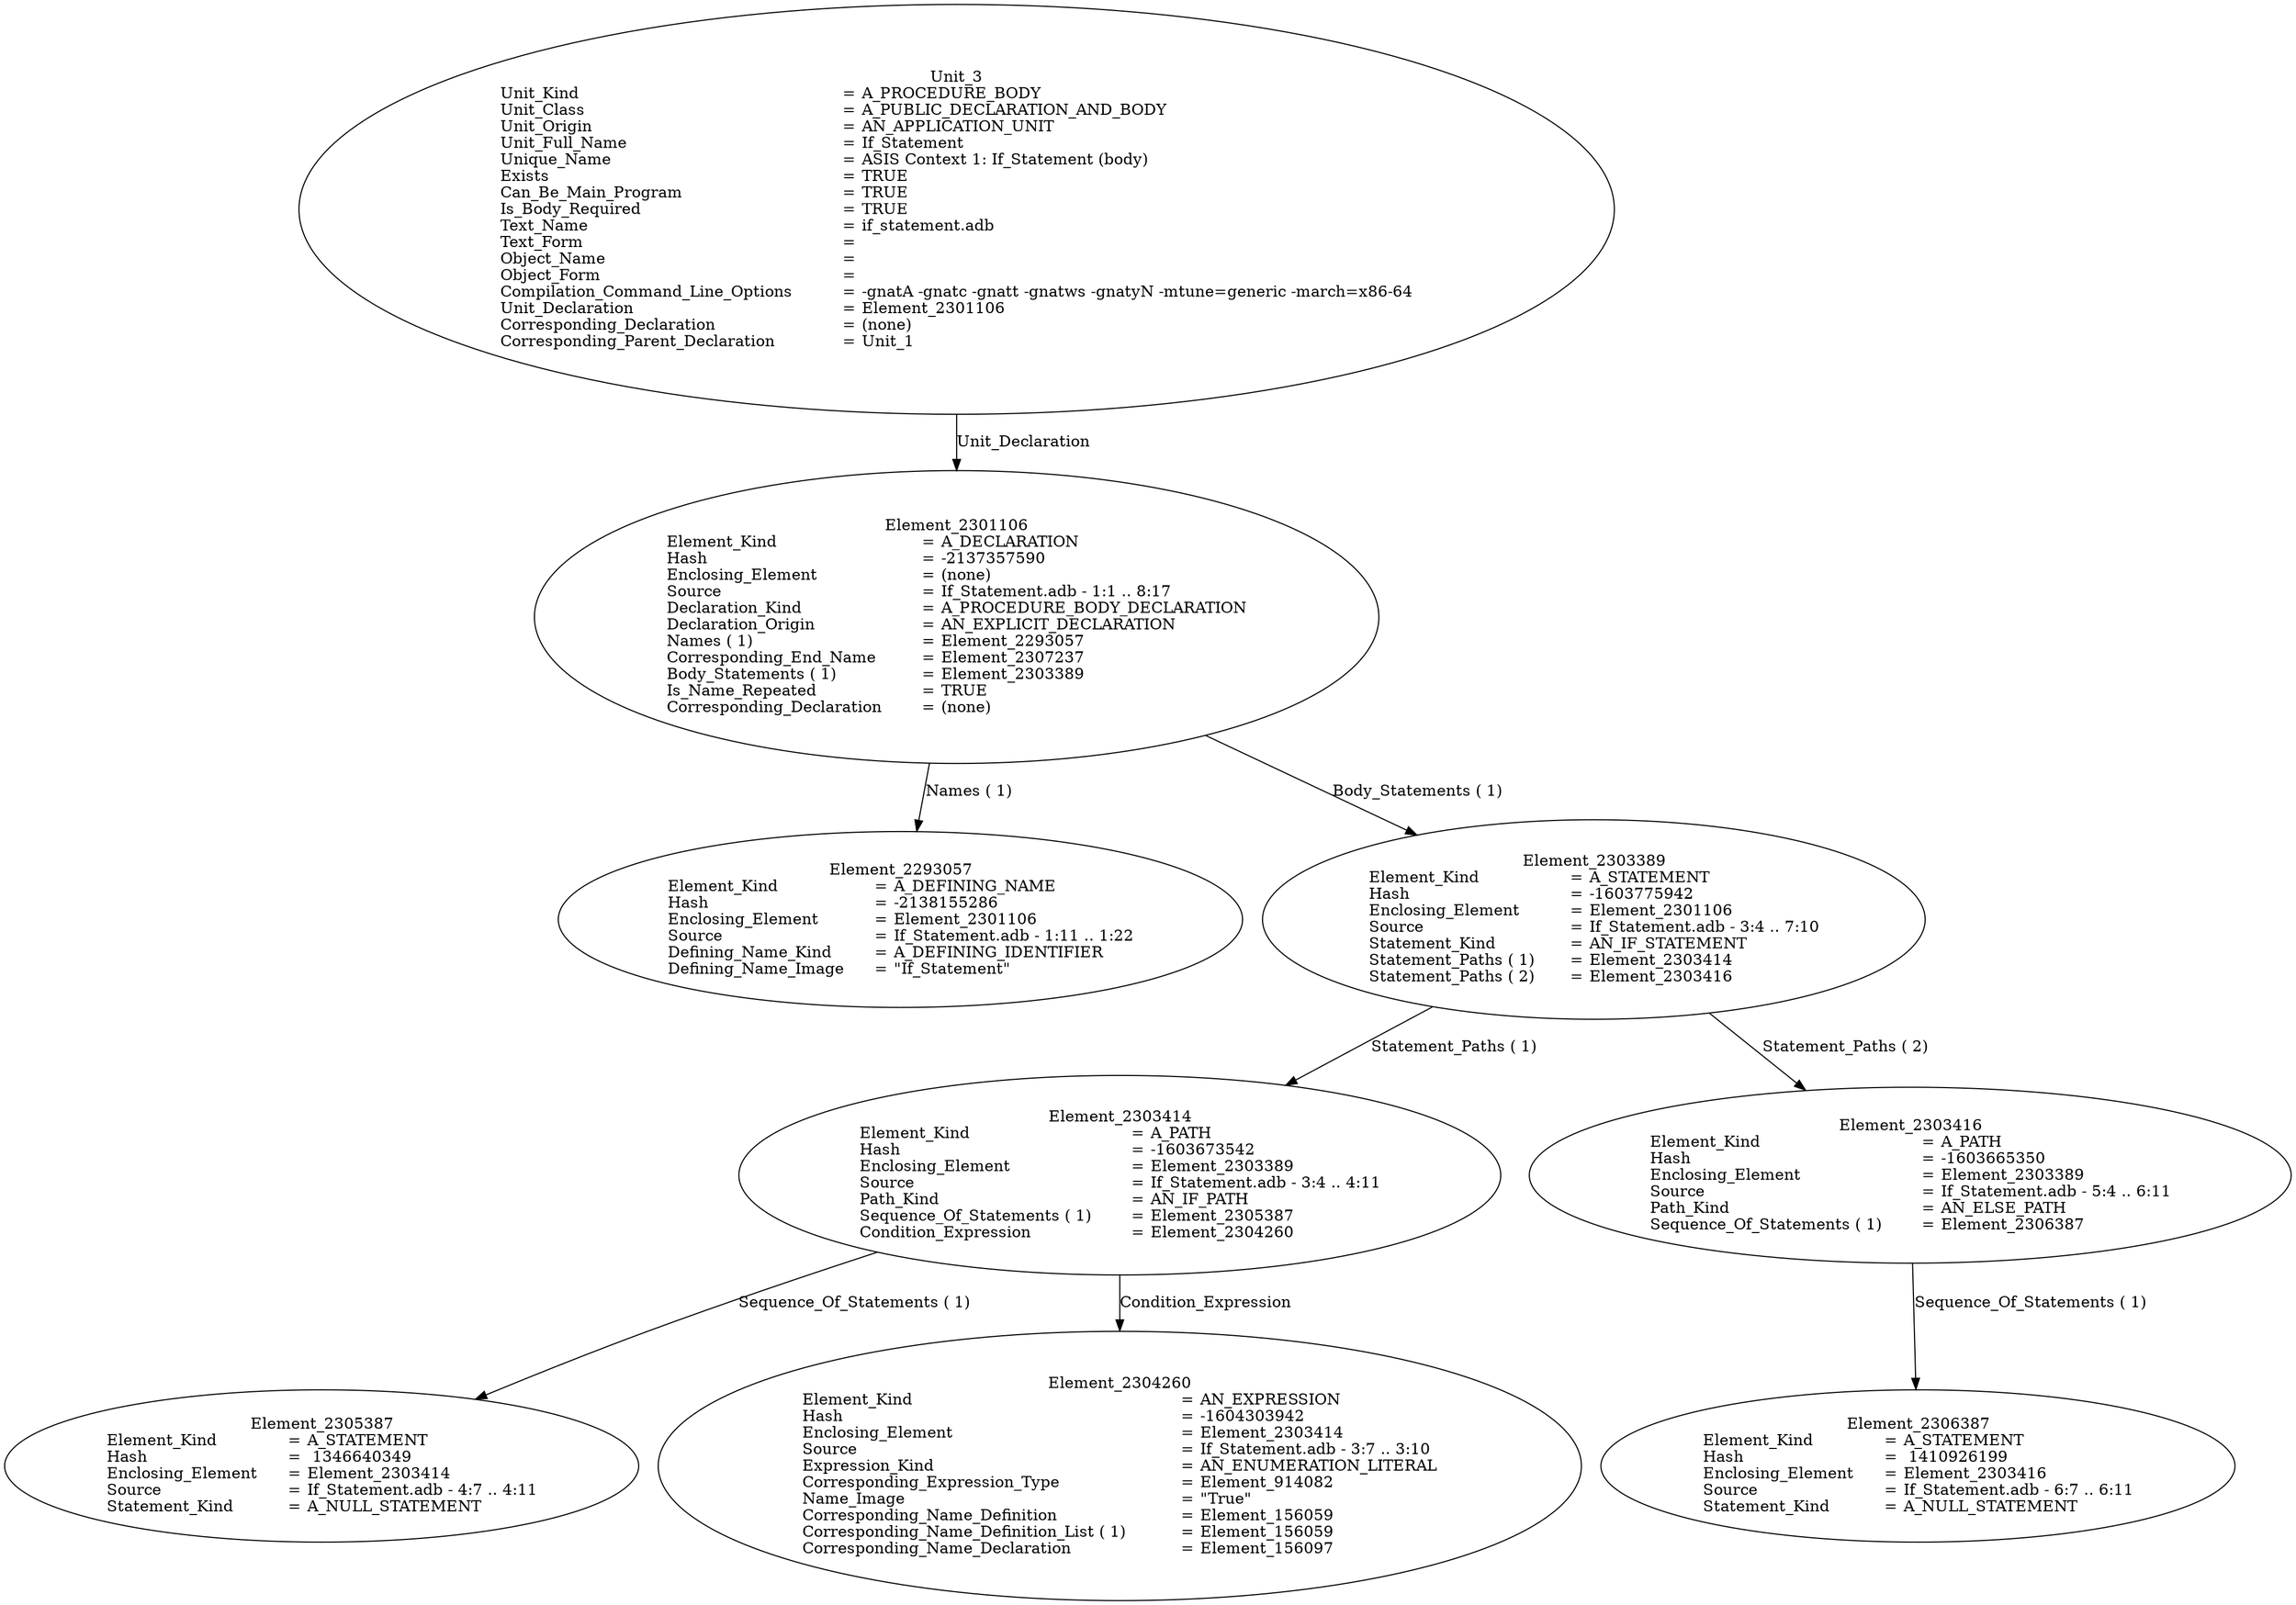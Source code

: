 digraph "if_statement.adt" {
  Unit_3 -> Element_2301106
      [ label=Unit_Declaration ];
  Unit_3
      [ label=<<TABLE BORDER="0" CELLBORDER="0" CELLSPACING="0" CELLPADDING="0"> 
          <TR><TD COLSPAN="3">Unit_3</TD></TR>
          <TR><TD ALIGN="LEFT">Unit_Kind   </TD><TD> = </TD><TD ALIGN="LEFT">A_PROCEDURE_BODY</TD></TR>
          <TR><TD ALIGN="LEFT">Unit_Class   </TD><TD> = </TD><TD ALIGN="LEFT">A_PUBLIC_DECLARATION_AND_BODY</TD></TR>
          <TR><TD ALIGN="LEFT">Unit_Origin   </TD><TD> = </TD><TD ALIGN="LEFT">AN_APPLICATION_UNIT</TD></TR>
          <TR><TD ALIGN="LEFT">Unit_Full_Name    </TD><TD> = </TD><TD ALIGN="LEFT">If_Statement</TD></TR>
          <TR><TD ALIGN="LEFT">Unique_Name   </TD><TD> = </TD><TD ALIGN="LEFT">ASIS Context 1: If_Statement (body)</TD></TR>
          <TR><TD ALIGN="LEFT">Exists  </TD><TD> = </TD><TD ALIGN="LEFT">TRUE</TD></TR>
          <TR><TD ALIGN="LEFT">Can_Be_Main_Program     </TD><TD> = </TD><TD ALIGN="LEFT">TRUE</TD></TR>
          <TR><TD ALIGN="LEFT">Is_Body_Required     </TD><TD> = </TD><TD ALIGN="LEFT">TRUE</TD></TR>
          <TR><TD ALIGN="LEFT">Text_Name   </TD><TD> = </TD><TD ALIGN="LEFT">if_statement.adb</TD></TR>
          <TR><TD ALIGN="LEFT">Text_Form   </TD><TD> = </TD><TD ALIGN="LEFT"></TD></TR>
          <TR><TD ALIGN="LEFT">Object_Name   </TD><TD> = </TD><TD ALIGN="LEFT"></TD></TR>
          <TR><TD ALIGN="LEFT">Object_Form   </TD><TD> = </TD><TD ALIGN="LEFT"></TD></TR>
          <TR><TD ALIGN="LEFT">Compilation_Command_Line_Options         </TD><TD> = </TD><TD ALIGN="LEFT">-gnatA -gnatc -gnatt -gnatws -gnatyN -mtune=generic -march=x86-64</TD></TR>
          <TR><TD ALIGN="LEFT">Unit_Declaration     </TD><TD> = </TD><TD ALIGN="LEFT">Element_2301106</TD></TR>
          <TR><TD ALIGN="LEFT">Corresponding_Declaration       </TD><TD> = </TD><TD ALIGN="LEFT">(none)</TD></TR>
          <TR><TD ALIGN="LEFT">Corresponding_Parent_Declaration         </TD><TD> = </TD><TD ALIGN="LEFT">Unit_1</TD></TR>
          </TABLE>> ];
  Element_2301106 -> Element_2293057
      [ label="Names ( 1)" ];
  Element_2301106 -> Element_2303389
      [ label="Body_Statements ( 1)" ];
  Element_2301106
      [ label=<<TABLE BORDER="0" CELLBORDER="0" CELLSPACING="0" CELLPADDING="0"> 
          <TR><TD COLSPAN="3">Element_2301106</TD></TR>
          <TR><TD ALIGN="LEFT">Element_Kind    </TD><TD> = </TD><TD ALIGN="LEFT">A_DECLARATION</TD></TR>
          <TR><TD ALIGN="LEFT">Hash  </TD><TD> = </TD><TD ALIGN="LEFT">-2137357590</TD></TR>
          <TR><TD ALIGN="LEFT">Enclosing_Element     </TD><TD> = </TD><TD ALIGN="LEFT">(none)</TD></TR>
          <TR><TD ALIGN="LEFT">Source  </TD><TD> = </TD><TD ALIGN="LEFT">If_Statement.adb - 1:1 .. 8:17</TD></TR>
          <TR><TD ALIGN="LEFT">Declaration_Kind     </TD><TD> = </TD><TD ALIGN="LEFT">A_PROCEDURE_BODY_DECLARATION</TD></TR>
          <TR><TD ALIGN="LEFT">Declaration_Origin     </TD><TD> = </TD><TD ALIGN="LEFT">AN_EXPLICIT_DECLARATION</TD></TR>
          <TR><TD ALIGN="LEFT">Names ( 1)   </TD><TD> = </TD><TD ALIGN="LEFT">Element_2293057</TD></TR>
          <TR><TD ALIGN="LEFT">Corresponding_End_Name      </TD><TD> = </TD><TD ALIGN="LEFT">Element_2307237</TD></TR>
          <TR><TD ALIGN="LEFT">Body_Statements ( 1)      </TD><TD> = </TD><TD ALIGN="LEFT">Element_2303389</TD></TR>
          <TR><TD ALIGN="LEFT">Is_Name_Repeated     </TD><TD> = </TD><TD ALIGN="LEFT">TRUE</TD></TR>
          <TR><TD ALIGN="LEFT">Corresponding_Declaration       </TD><TD> = </TD><TD ALIGN="LEFT">(none)</TD></TR>
          </TABLE>> ];
  Element_2293057
      [ label=<<TABLE BORDER="0" CELLBORDER="0" CELLSPACING="0" CELLPADDING="0"> 
          <TR><TD COLSPAN="3">Element_2293057</TD></TR>
          <TR><TD ALIGN="LEFT">Element_Kind    </TD><TD> = </TD><TD ALIGN="LEFT">A_DEFINING_NAME</TD></TR>
          <TR><TD ALIGN="LEFT">Hash  </TD><TD> = </TD><TD ALIGN="LEFT">-2138155286</TD></TR>
          <TR><TD ALIGN="LEFT">Enclosing_Element     </TD><TD> = </TD><TD ALIGN="LEFT">Element_2301106</TD></TR>
          <TR><TD ALIGN="LEFT">Source  </TD><TD> = </TD><TD ALIGN="LEFT">If_Statement.adb - 1:11 .. 1:22</TD></TR>
          <TR><TD ALIGN="LEFT">Defining_Name_Kind     </TD><TD> = </TD><TD ALIGN="LEFT">A_DEFINING_IDENTIFIER</TD></TR>
          <TR><TD ALIGN="LEFT">Defining_Name_Image     </TD><TD> = </TD><TD ALIGN="LEFT">"If_Statement"</TD></TR>
          </TABLE>> ];
  Element_2303389 -> Element_2303414
      [ label="Statement_Paths ( 1)" ];
  Element_2303389 -> Element_2303416
      [ label="Statement_Paths ( 2)" ];
  Element_2303389
      [ label=<<TABLE BORDER="0" CELLBORDER="0" CELLSPACING="0" CELLPADDING="0"> 
          <TR><TD COLSPAN="3">Element_2303389</TD></TR>
          <TR><TD ALIGN="LEFT">Element_Kind    </TD><TD> = </TD><TD ALIGN="LEFT">A_STATEMENT</TD></TR>
          <TR><TD ALIGN="LEFT">Hash  </TD><TD> = </TD><TD ALIGN="LEFT">-1603775942</TD></TR>
          <TR><TD ALIGN="LEFT">Enclosing_Element     </TD><TD> = </TD><TD ALIGN="LEFT">Element_2301106</TD></TR>
          <TR><TD ALIGN="LEFT">Source  </TD><TD> = </TD><TD ALIGN="LEFT">If_Statement.adb - 3:4 .. 7:10</TD></TR>
          <TR><TD ALIGN="LEFT">Statement_Kind    </TD><TD> = </TD><TD ALIGN="LEFT">AN_IF_STATEMENT</TD></TR>
          <TR><TD ALIGN="LEFT">Statement_Paths ( 1)      </TD><TD> = </TD><TD ALIGN="LEFT">Element_2303414</TD></TR>
          <TR><TD ALIGN="LEFT">Statement_Paths ( 2)      </TD><TD> = </TD><TD ALIGN="LEFT">Element_2303416</TD></TR>
          </TABLE>> ];
  Element_2303414 -> Element_2305387
      [ label="Sequence_Of_Statements ( 1)" ];
  Element_2303414 -> Element_2304260
      [ label=Condition_Expression ];
  Element_2303414
      [ label=<<TABLE BORDER="0" CELLBORDER="0" CELLSPACING="0" CELLPADDING="0"> 
          <TR><TD COLSPAN="3">Element_2303414</TD></TR>
          <TR><TD ALIGN="LEFT">Element_Kind    </TD><TD> = </TD><TD ALIGN="LEFT">A_PATH</TD></TR>
          <TR><TD ALIGN="LEFT">Hash  </TD><TD> = </TD><TD ALIGN="LEFT">-1603673542</TD></TR>
          <TR><TD ALIGN="LEFT">Enclosing_Element     </TD><TD> = </TD><TD ALIGN="LEFT">Element_2303389</TD></TR>
          <TR><TD ALIGN="LEFT">Source  </TD><TD> = </TD><TD ALIGN="LEFT">If_Statement.adb - 3:4 .. 4:11</TD></TR>
          <TR><TD ALIGN="LEFT">Path_Kind   </TD><TD> = </TD><TD ALIGN="LEFT">AN_IF_PATH</TD></TR>
          <TR><TD ALIGN="LEFT">Sequence_Of_Statements ( 1)       </TD><TD> = </TD><TD ALIGN="LEFT">Element_2305387</TD></TR>
          <TR><TD ALIGN="LEFT">Condition_Expression      </TD><TD> = </TD><TD ALIGN="LEFT">Element_2304260</TD></TR>
          </TABLE>> ];
  Element_2304260
      [ label=<<TABLE BORDER="0" CELLBORDER="0" CELLSPACING="0" CELLPADDING="0"> 
          <TR><TD COLSPAN="3">Element_2304260</TD></TR>
          <TR><TD ALIGN="LEFT">Element_Kind    </TD><TD> = </TD><TD ALIGN="LEFT">AN_EXPRESSION</TD></TR>
          <TR><TD ALIGN="LEFT">Hash  </TD><TD> = </TD><TD ALIGN="LEFT">-1604303942</TD></TR>
          <TR><TD ALIGN="LEFT">Enclosing_Element     </TD><TD> = </TD><TD ALIGN="LEFT">Element_2303414</TD></TR>
          <TR><TD ALIGN="LEFT">Source  </TD><TD> = </TD><TD ALIGN="LEFT">If_Statement.adb - 3:7 .. 3:10</TD></TR>
          <TR><TD ALIGN="LEFT">Expression_Kind    </TD><TD> = </TD><TD ALIGN="LEFT">AN_ENUMERATION_LITERAL</TD></TR>
          <TR><TD ALIGN="LEFT">Corresponding_Expression_Type        </TD><TD> = </TD><TD ALIGN="LEFT">Element_914082</TD></TR>
          <TR><TD ALIGN="LEFT">Name_Image   </TD><TD> = </TD><TD ALIGN="LEFT">"True"</TD></TR>
          <TR><TD ALIGN="LEFT">Corresponding_Name_Definition        </TD><TD> = </TD><TD ALIGN="LEFT">Element_156059</TD></TR>
          <TR><TD ALIGN="LEFT">Corresponding_Name_Definition_List ( 1)          </TD><TD> = </TD><TD ALIGN="LEFT">Element_156059</TD></TR>
          <TR><TD ALIGN="LEFT">Corresponding_Name_Declaration        </TD><TD> = </TD><TD ALIGN="LEFT">Element_156097</TD></TR>
          </TABLE>> ];
  Element_2305387
      [ label=<<TABLE BORDER="0" CELLBORDER="0" CELLSPACING="0" CELLPADDING="0"> 
          <TR><TD COLSPAN="3">Element_2305387</TD></TR>
          <TR><TD ALIGN="LEFT">Element_Kind    </TD><TD> = </TD><TD ALIGN="LEFT">A_STATEMENT</TD></TR>
          <TR><TD ALIGN="LEFT">Hash  </TD><TD> = </TD><TD ALIGN="LEFT"> 1346640349</TD></TR>
          <TR><TD ALIGN="LEFT">Enclosing_Element     </TD><TD> = </TD><TD ALIGN="LEFT">Element_2303414</TD></TR>
          <TR><TD ALIGN="LEFT">Source  </TD><TD> = </TD><TD ALIGN="LEFT">If_Statement.adb - 4:7 .. 4:11</TD></TR>
          <TR><TD ALIGN="LEFT">Statement_Kind    </TD><TD> = </TD><TD ALIGN="LEFT">A_NULL_STATEMENT</TD></TR>
          </TABLE>> ];
  Element_2303416 -> Element_2306387
      [ label="Sequence_Of_Statements ( 1)" ];
  Element_2303416
      [ label=<<TABLE BORDER="0" CELLBORDER="0" CELLSPACING="0" CELLPADDING="0"> 
          <TR><TD COLSPAN="3">Element_2303416</TD></TR>
          <TR><TD ALIGN="LEFT">Element_Kind    </TD><TD> = </TD><TD ALIGN="LEFT">A_PATH</TD></TR>
          <TR><TD ALIGN="LEFT">Hash  </TD><TD> = </TD><TD ALIGN="LEFT">-1603665350</TD></TR>
          <TR><TD ALIGN="LEFT">Enclosing_Element     </TD><TD> = </TD><TD ALIGN="LEFT">Element_2303389</TD></TR>
          <TR><TD ALIGN="LEFT">Source  </TD><TD> = </TD><TD ALIGN="LEFT">If_Statement.adb - 5:4 .. 6:11</TD></TR>
          <TR><TD ALIGN="LEFT">Path_Kind   </TD><TD> = </TD><TD ALIGN="LEFT">AN_ELSE_PATH</TD></TR>
          <TR><TD ALIGN="LEFT">Sequence_Of_Statements ( 1)       </TD><TD> = </TD><TD ALIGN="LEFT">Element_2306387</TD></TR>
          </TABLE>> ];
  Element_2306387
      [ label=<<TABLE BORDER="0" CELLBORDER="0" CELLSPACING="0" CELLPADDING="0"> 
          <TR><TD COLSPAN="3">Element_2306387</TD></TR>
          <TR><TD ALIGN="LEFT">Element_Kind    </TD><TD> = </TD><TD ALIGN="LEFT">A_STATEMENT</TD></TR>
          <TR><TD ALIGN="LEFT">Hash  </TD><TD> = </TD><TD ALIGN="LEFT"> 1410926199</TD></TR>
          <TR><TD ALIGN="LEFT">Enclosing_Element     </TD><TD> = </TD><TD ALIGN="LEFT">Element_2303416</TD></TR>
          <TR><TD ALIGN="LEFT">Source  </TD><TD> = </TD><TD ALIGN="LEFT">If_Statement.adb - 6:7 .. 6:11</TD></TR>
          <TR><TD ALIGN="LEFT">Statement_Kind    </TD><TD> = </TD><TD ALIGN="LEFT">A_NULL_STATEMENT</TD></TR>
          </TABLE>> ]
}
